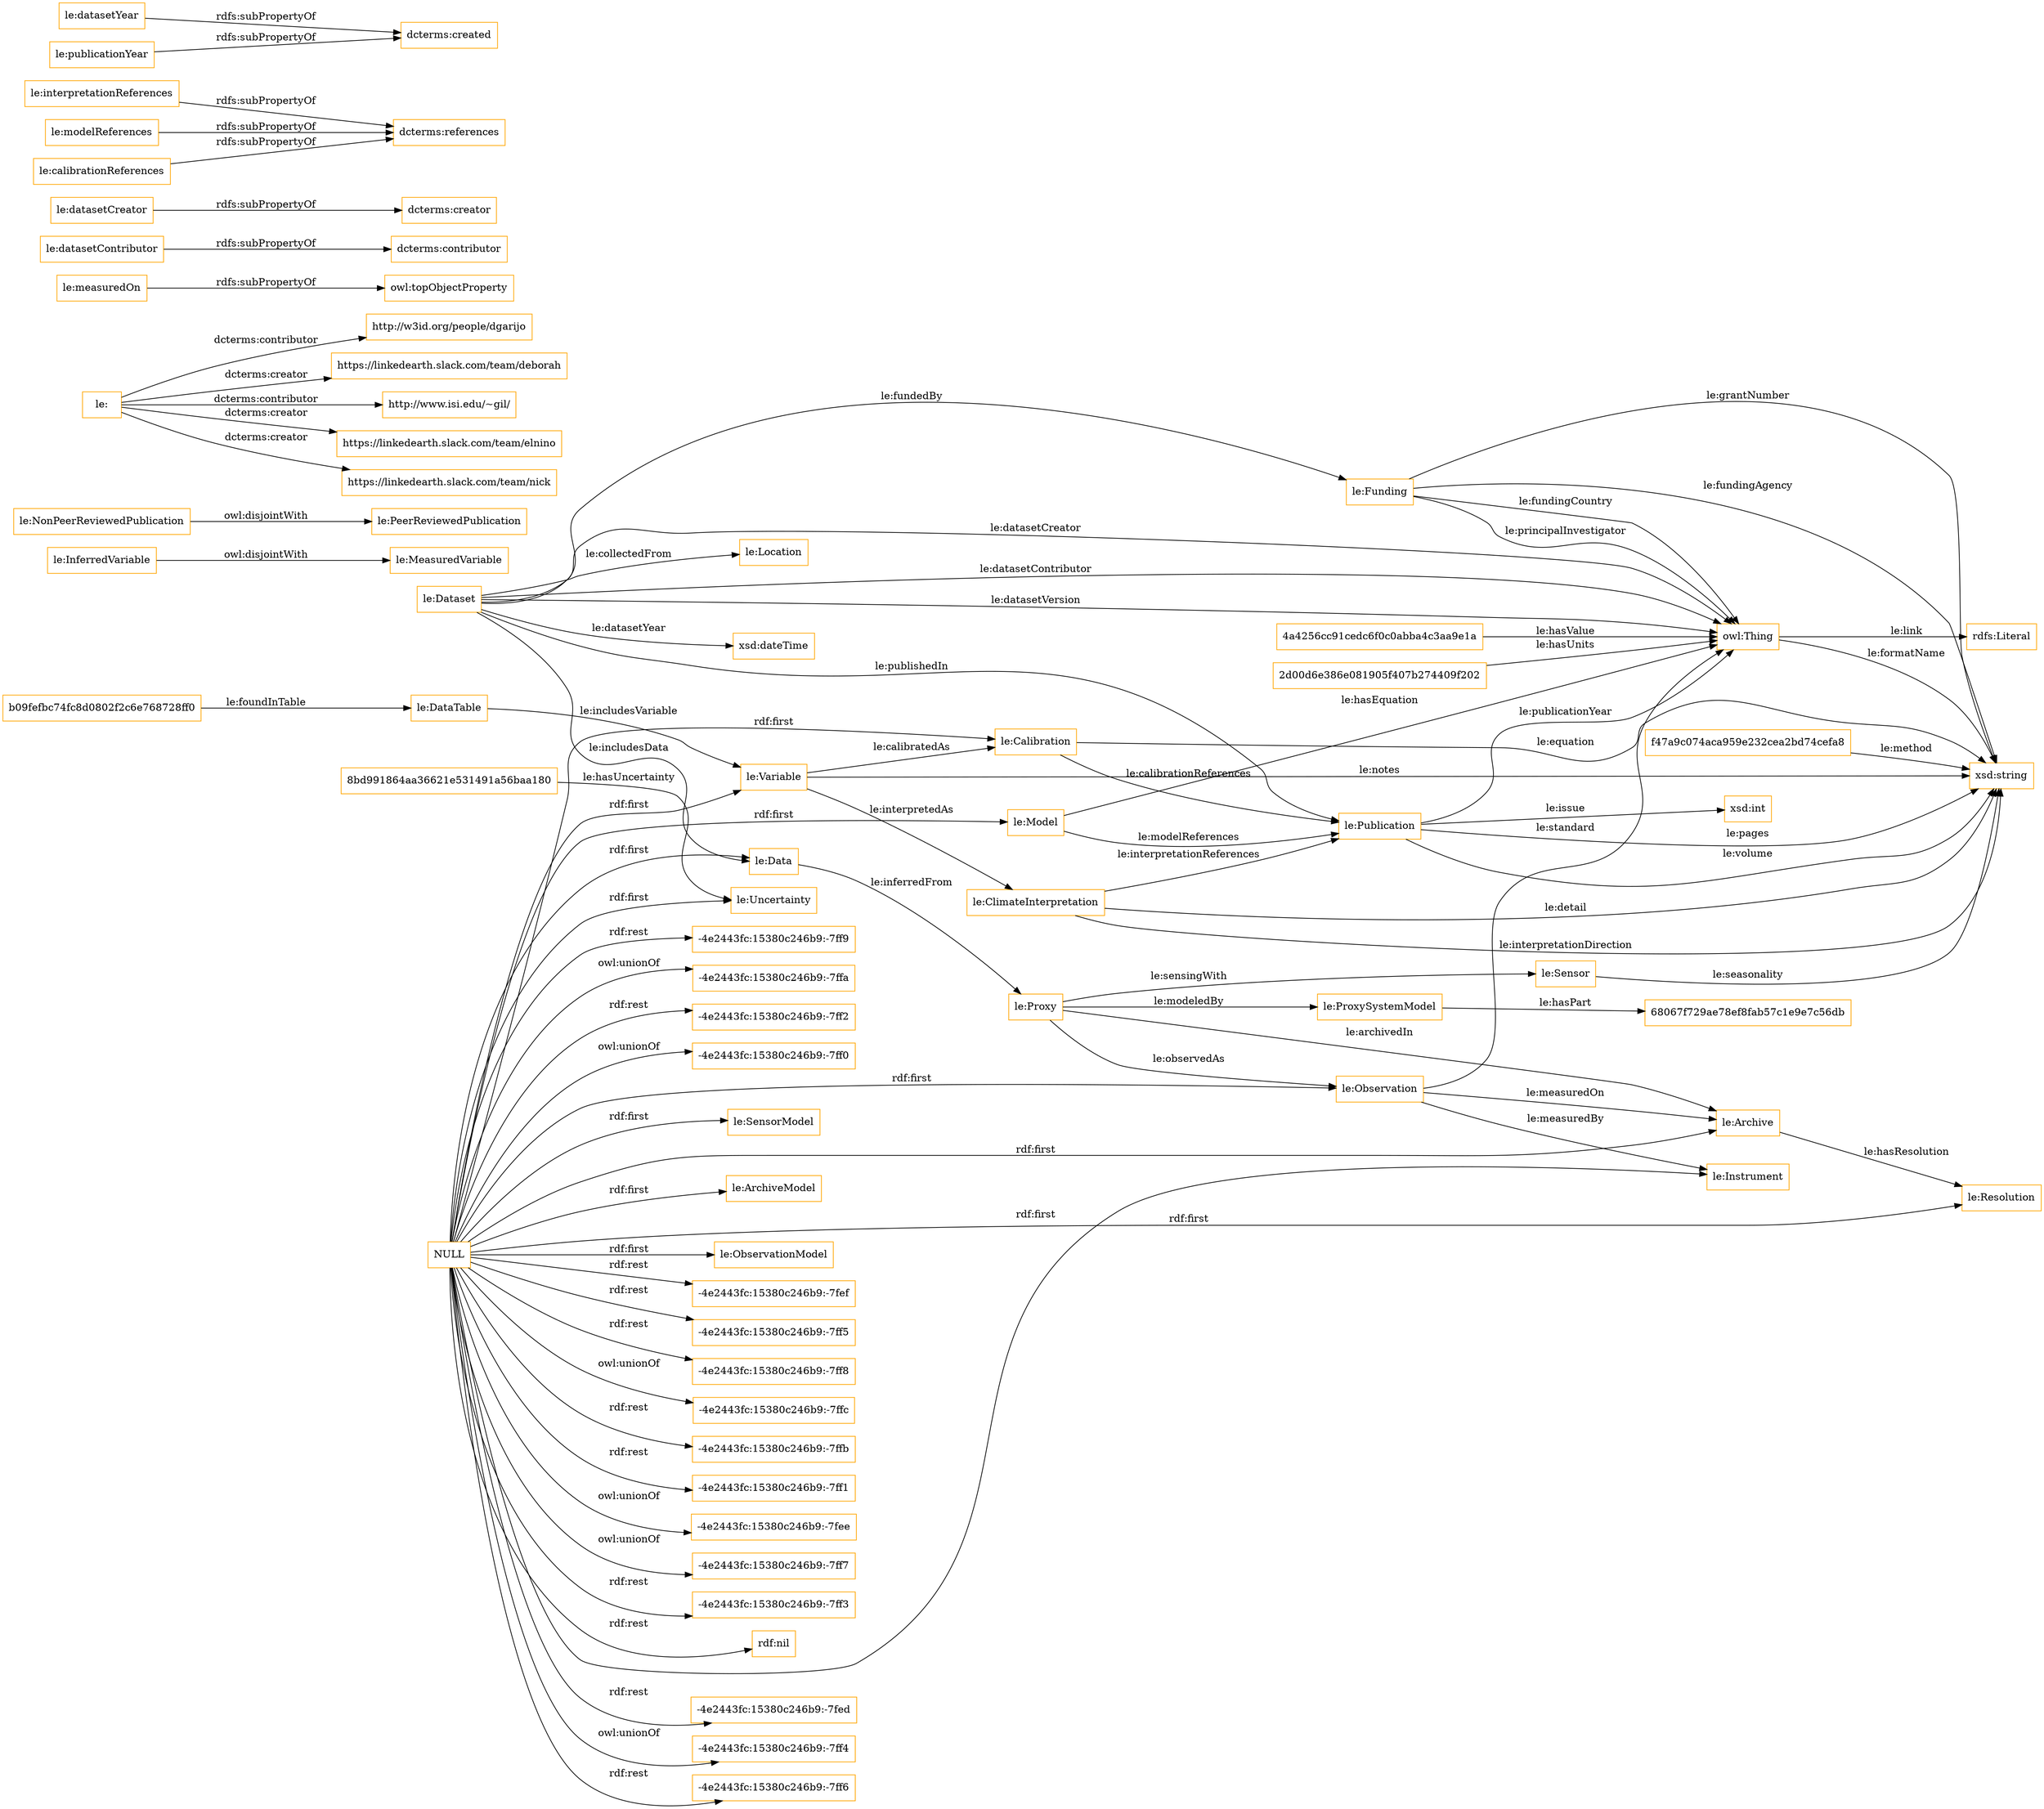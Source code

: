 digraph ar2dtool_diagram { 
rankdir=LR;
size="1501"
node [shape = rectangle, color="orange"]; "le:Sensor" "b09fefbc74fc8d0802f2c6e768728ff0" "2d00d6e386e081905f407b274409f202" "le:Funding" "le:Dataset" "le:Resolution" "68067f729ae78ef8fab57c1e9e7c56db" "le:Publication" "le:DataTable" "le:Model" "le:Data" "4a4256cc91cedc6f0c0abba4c3aa9e1a" "le:SensorModel" "le:Location" "le:Calibration" "le:InferredVariable" "le:NonPeerReviewedPublication" "le:ArchiveModel" "le:MeasuredVariable" "le:Proxy" "le:ProxySystemModel" "le:Instrument" "le:ObservationModel" "le:Uncertainty" "le:Observation" "f47a9c074aca959e232cea2bd74cefa8" "le:ClimateInterpretation" "le:Variable" "8bd991864aa36621e531491a56baa180" "le:Archive" "le:PeerReviewedPublication" ; /*classes style*/
	"le:NonPeerReviewedPublication" -> "le:PeerReviewedPublication" [ label = "owl:disjointWith" ];
	"le:" -> "http://w3id.org/people/dgarijo" [ label = "dcterms:contributor" ];
	"le:" -> "https://linkedearth.slack.com/team/deborah" [ label = "dcterms:creator" ];
	"le:" -> "http://www.isi.edu/~gil/" [ label = "dcterms:contributor" ];
	"le:" -> "https://linkedearth.slack.com/team/elnino" [ label = "dcterms:creator" ];
	"le:" -> "https://linkedearth.slack.com/team/nick" [ label = "dcterms:creator" ];
	"le:measuredOn" -> "owl:topObjectProperty" [ label = "rdfs:subPropertyOf" ];
	"le:datasetContributor" -> "dcterms:contributor" [ label = "rdfs:subPropertyOf" ];
	"le:datasetCreator" -> "dcterms:creator" [ label = "rdfs:subPropertyOf" ];
	"le:interpretationReferences" -> "dcterms:references" [ label = "rdfs:subPropertyOf" ];
	"le:modelReferences" -> "dcterms:references" [ label = "rdfs:subPropertyOf" ];
	"le:calibrationReferences" -> "dcterms:references" [ label = "rdfs:subPropertyOf" ];
	"NULL" -> "-4e2443fc:15380c246b9:-7ff5" [ label = "rdf:rest" ];
	"NULL" -> "-4e2443fc:15380c246b9:-7ff8" [ label = "rdf:rest" ];
	"NULL" -> "le:Instrument" [ label = "rdf:first" ];
	"NULL" -> "le:SensorModel" [ label = "rdf:first" ];
	"NULL" -> "-4e2443fc:15380c246b9:-7ffc" [ label = "owl:unionOf" ];
	"NULL" -> "le:Archive" [ label = "rdf:first" ];
	"NULL" -> "-4e2443fc:15380c246b9:-7ffb" [ label = "rdf:rest" ];
	"NULL" -> "-4e2443fc:15380c246b9:-7ff1" [ label = "rdf:rest" ];
	"NULL" -> "le:ObservationModel" [ label = "rdf:first" ];
	"NULL" -> "-4e2443fc:15380c246b9:-7fee" [ label = "owl:unionOf" ];
	"NULL" -> "-4e2443fc:15380c246b9:-7ff7" [ label = "owl:unionOf" ];
	"NULL" -> "le:Variable" [ label = "rdf:first" ];
	"NULL" -> "le:Uncertainty" [ label = "rdf:first" ];
	"NULL" -> "-4e2443fc:15380c246b9:-7ff3" [ label = "rdf:rest" ];
	"NULL" -> "rdf:nil" [ label = "rdf:rest" ];
	"NULL" -> "-4e2443fc:15380c246b9:-7fed" [ label = "rdf:rest" ];
	"NULL" -> "-4e2443fc:15380c246b9:-7ff4" [ label = "owl:unionOf" ];
	"NULL" -> "-4e2443fc:15380c246b9:-7ff6" [ label = "rdf:rest" ];
	"NULL" -> "le:Calibration" [ label = "rdf:first" ];
	"NULL" -> "-4e2443fc:15380c246b9:-7ff9" [ label = "rdf:rest" ];
	"NULL" -> "-4e2443fc:15380c246b9:-7ffa" [ label = "owl:unionOf" ];
	"NULL" -> "le:Data" [ label = "rdf:first" ];
	"NULL" -> "-4e2443fc:15380c246b9:-7ff2" [ label = "rdf:rest" ];
	"NULL" -> "le:Observation" [ label = "rdf:first" ];
	"NULL" -> "le:Model" [ label = "rdf:first" ];
	"NULL" -> "-4e2443fc:15380c246b9:-7ff0" [ label = "owl:unionOf" ];
	"NULL" -> "le:Resolution" [ label = "rdf:first" ];
	"NULL" -> "le:ArchiveModel" [ label = "rdf:first" ];
	"NULL" -> "-4e2443fc:15380c246b9:-7fef" [ label = "rdf:rest" ];
	"le:datasetYear" -> "dcterms:created" [ label = "rdfs:subPropertyOf" ];
	"le:publicationYear" -> "dcterms:created" [ label = "rdfs:subPropertyOf" ];
	"le:InferredVariable" -> "le:MeasuredVariable" [ label = "owl:disjointWith" ];
	"le:Calibration" -> "le:Publication" [ label = "le:calibrationReferences" ];
	"le:Dataset" -> "le:Funding" [ label = "le:fundedBy" ];
	"le:Funding" -> "owl:Thing" [ label = "le:fundingCountry" ];
	"le:Dataset" -> "le:Location" [ label = "le:collectedFrom" ];
	"le:Dataset" -> "owl:Thing" [ label = "le:datasetCreator" ];
	"le:Publication" -> "owl:Thing" [ label = "le:publicationYear" ];
	"le:Variable" -> "xsd:string" [ label = "le:notes" ];
	"le:Model" -> "owl:Thing" [ label = "le:hasEquation" ];
	"le:Dataset" -> "owl:Thing" [ label = "le:datasetContributor" ];
	"le:Proxy" -> "le:Archive" [ label = "le:archivedIn" ];
	"owl:Thing" -> "xsd:string" [ label = "le:formatName" ];
	"le:Funding" -> "xsd:string" [ label = "le:grantNumber" ];
	"f47a9c074aca959e232cea2bd74cefa8" -> "xsd:string" [ label = "le:method" ];
	"le:ProxySystemModel" -> "68067f729ae78ef8fab57c1e9e7c56db" [ label = "le:hasPart" ];
	"le:Dataset" -> "le:Publication" [ label = "le:publishedIn" ];
	"b09fefbc74fc8d0802f2c6e768728ff0" -> "le:DataTable" [ label = "le:foundInTable" ];
	"le:Publication" -> "xsd:int" [ label = "le:issue" ];
	"le:Funding" -> "owl:Thing" [ label = "le:principalInvestigator" ];
	"le:Dataset" -> "xsd:dateTime" [ label = "le:datasetYear" ];
	"le:DataTable" -> "le:Variable" [ label = "le:includesVariable" ];
	"le:Proxy" -> "le:Observation" [ label = "le:observedAs" ];
	"le:Calibration" -> "xsd:string" [ label = "le:equation" ];
	"le:Observation" -> "le:Instrument" [ label = "le:measuredBy" ];
	"le:Funding" -> "xsd:string" [ label = "le:fundingAgency" ];
	"le:Proxy" -> "le:ProxySystemModel" [ label = "le:modeledBy" ];
	"le:Archive" -> "le:Resolution" [ label = "le:hasResolution" ];
	"le:Variable" -> "le:Calibration" [ label = "le:calibratedAs" ];
	"owl:Thing" -> "rdfs:Literal" [ label = "le:link" ];
	"le:ClimateInterpretation" -> "xsd:string" [ label = "le:interpretationDirection" ];
	"le:Model" -> "le:Publication" [ label = "le:modelReferences" ];
	"le:Observation" -> "owl:Thing" [ label = "le:standard" ];
	"le:Publication" -> "xsd:string" [ label = "le:pages" ];
	"8bd991864aa36621e531491a56baa180" -> "le:Uncertainty" [ label = "le:hasUncertainty" ];
	"le:Sensor" -> "xsd:string" [ label = "le:seasonality" ];
	"le:Data" -> "le:Proxy" [ label = "le:inferredFrom" ];
	"2d00d6e386e081905f407b274409f202" -> "owl:Thing" [ label = "le:hasUnits" ];
	"le:Proxy" -> "le:Sensor" [ label = "le:sensingWith" ];
	"le:ClimateInterpretation" -> "xsd:string" [ label = "le:detail" ];
	"le:Publication" -> "xsd:string" [ label = "le:volume" ];
	"le:Observation" -> "le:Archive" [ label = "le:measuredOn" ];
	"le:Dataset" -> "le:Data" [ label = "le:includesData" ];
	"4a4256cc91cedc6f0c0abba4c3aa9e1a" -> "owl:Thing" [ label = "le:hasValue" ];
	"le:Dataset" -> "owl:Thing" [ label = "le:datasetVersion" ];
	"le:ClimateInterpretation" -> "le:Publication" [ label = "le:interpretationReferences" ];
	"le:Variable" -> "le:ClimateInterpretation" [ label = "le:interpretedAs" ];

}
